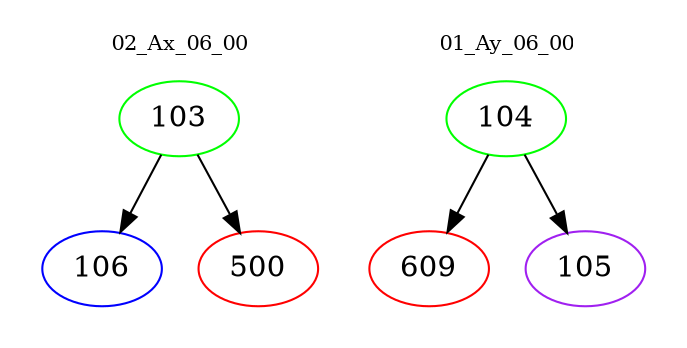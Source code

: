 digraph{
subgraph cluster_0 {
color = white
label = "02_Ax_06_00";
fontsize=10;
T0_103 [label="103", color="green"]
T0_103 -> T0_106 [color="black"]
T0_106 [label="106", color="blue"]
T0_103 -> T0_500 [color="black"]
T0_500 [label="500", color="red"]
}
subgraph cluster_1 {
color = white
label = "01_Ay_06_00";
fontsize=10;
T1_104 [label="104", color="green"]
T1_104 -> T1_609 [color="black"]
T1_609 [label="609", color="red"]
T1_104 -> T1_105 [color="black"]
T1_105 [label="105", color="purple"]
}
}
